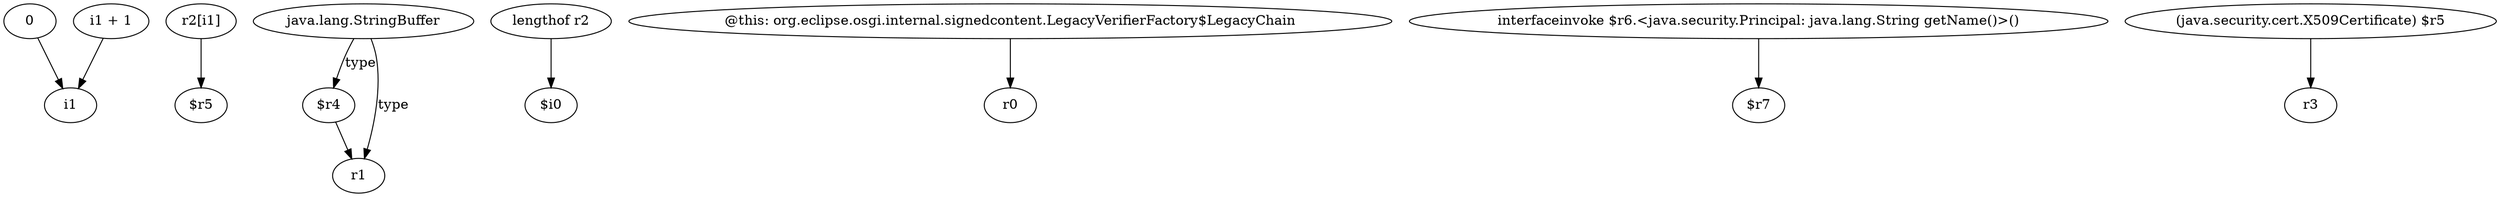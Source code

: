 digraph g {
0[label="0"]
1[label="i1"]
0->1[label=""]
2[label="r2[i1]"]
3[label="$r5"]
2->3[label=""]
4[label="$r4"]
5[label="r1"]
4->5[label=""]
6[label="i1 + 1"]
6->1[label=""]
7[label="lengthof r2"]
8[label="$i0"]
7->8[label=""]
9[label="java.lang.StringBuffer"]
9->5[label="type"]
10[label="@this: org.eclipse.osgi.internal.signedcontent.LegacyVerifierFactory$LegacyChain"]
11[label="r0"]
10->11[label=""]
12[label="interfaceinvoke $r6.<java.security.Principal: java.lang.String getName()>()"]
13[label="$r7"]
12->13[label=""]
9->4[label="type"]
14[label="(java.security.cert.X509Certificate) $r5"]
15[label="r3"]
14->15[label=""]
}